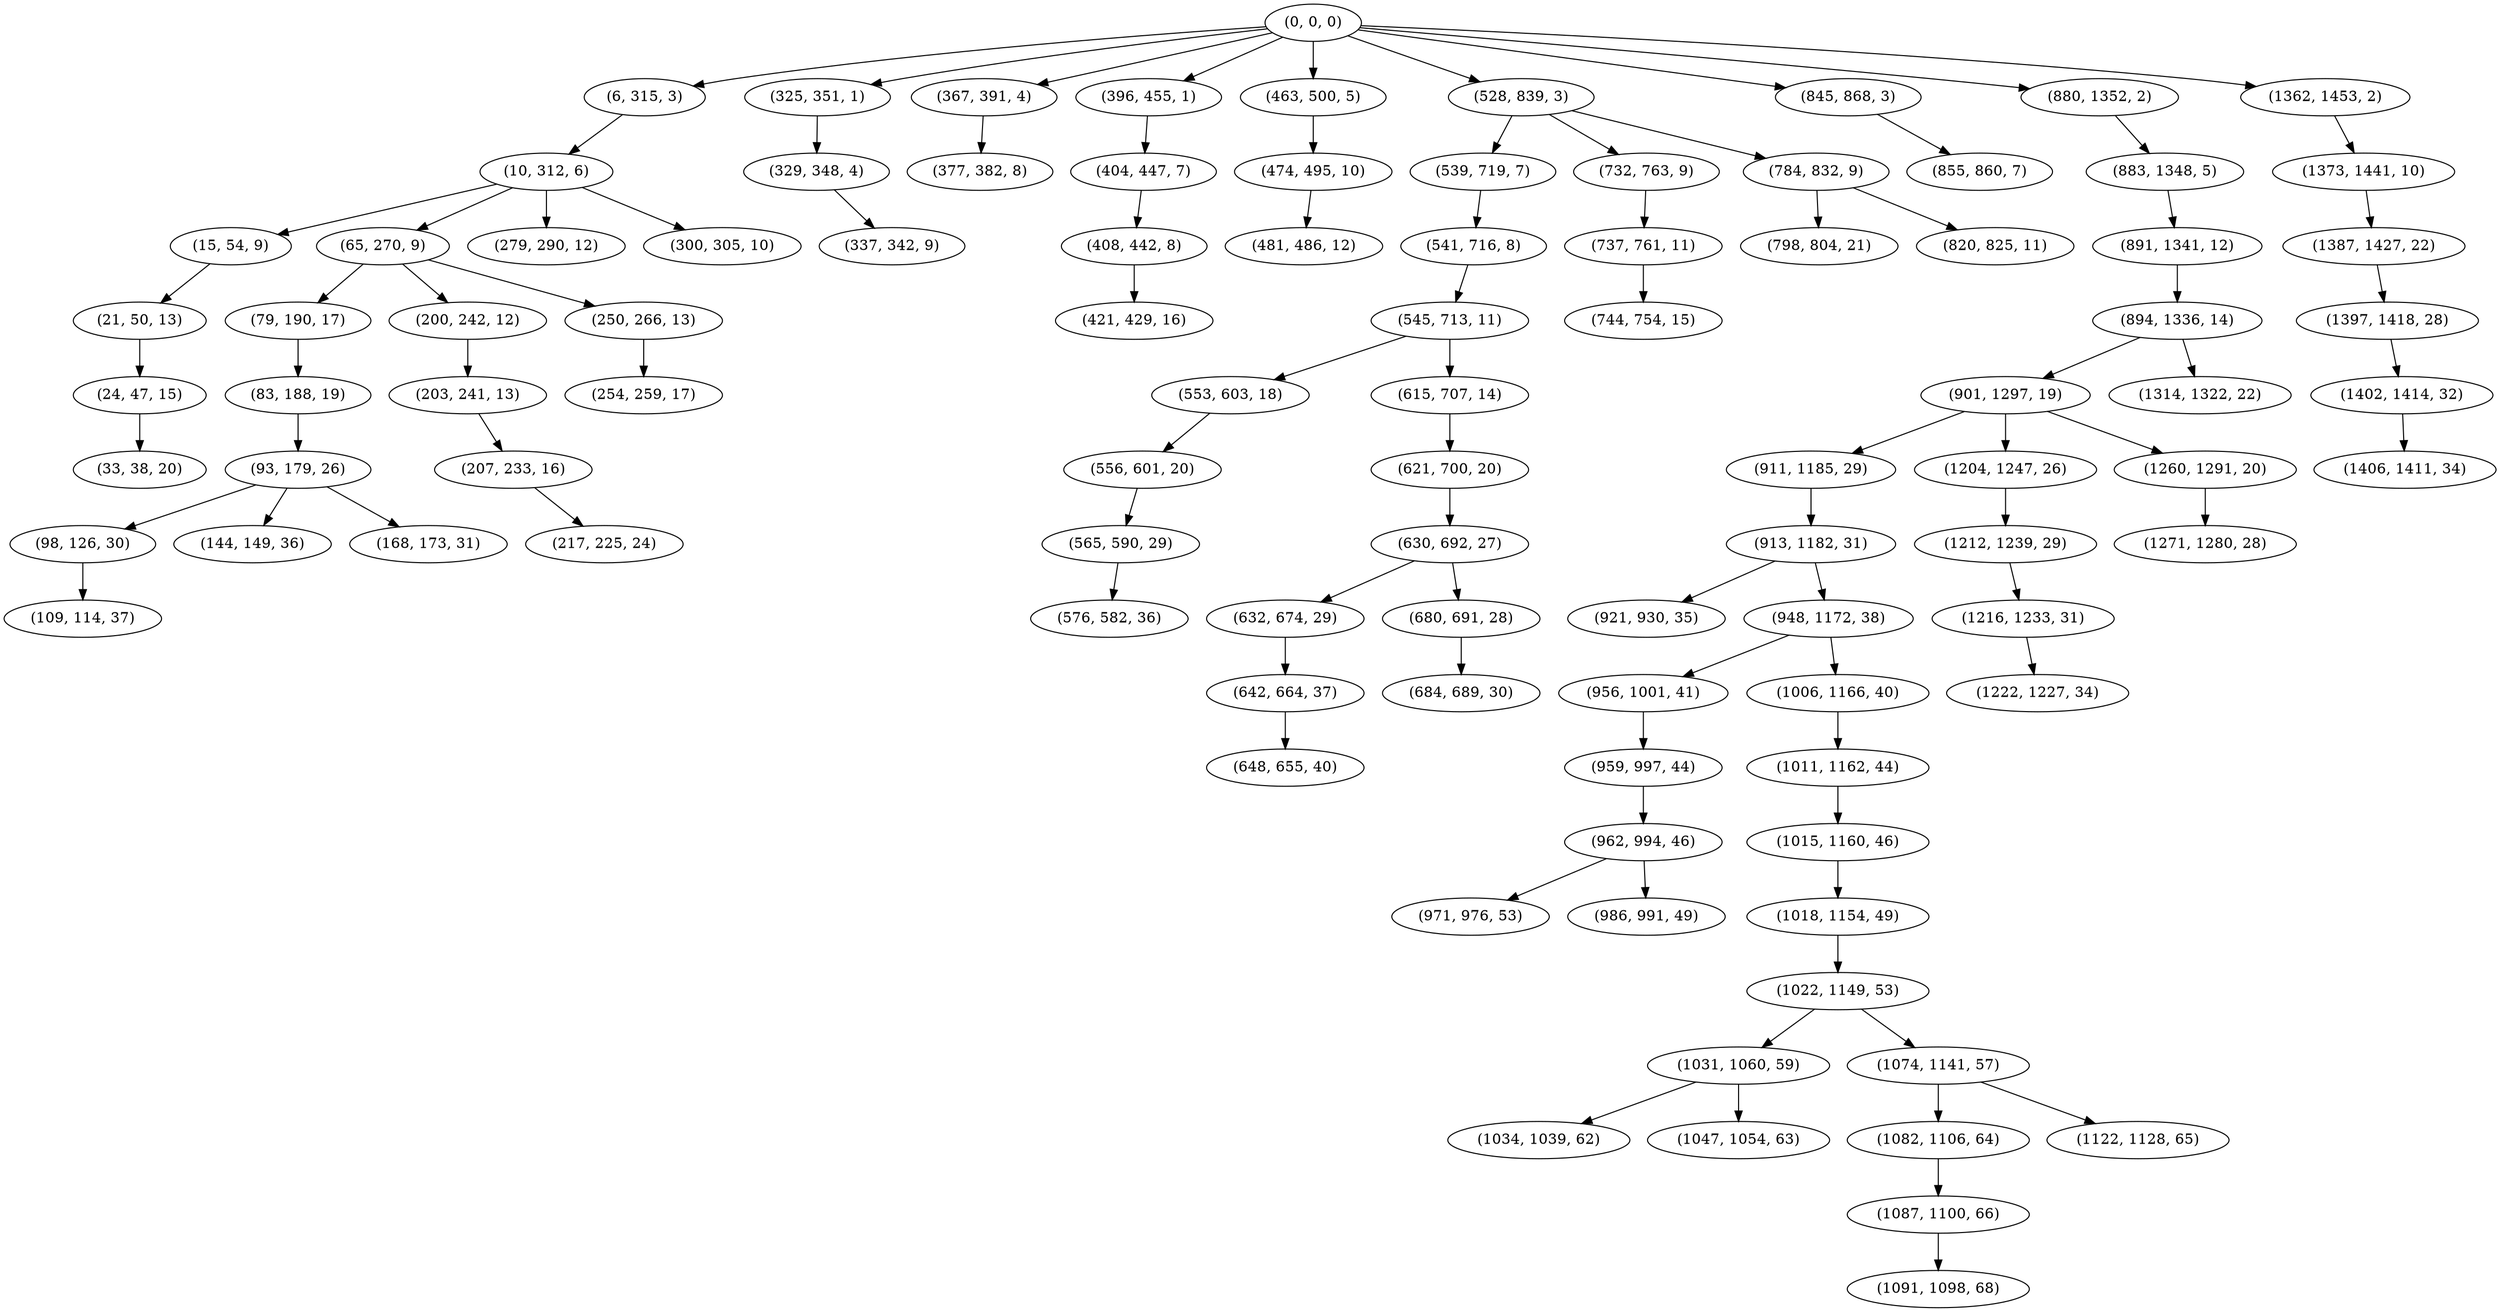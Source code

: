 digraph tree {
    "(0, 0, 0)";
    "(6, 315, 3)";
    "(10, 312, 6)";
    "(15, 54, 9)";
    "(21, 50, 13)";
    "(24, 47, 15)";
    "(33, 38, 20)";
    "(65, 270, 9)";
    "(79, 190, 17)";
    "(83, 188, 19)";
    "(93, 179, 26)";
    "(98, 126, 30)";
    "(109, 114, 37)";
    "(144, 149, 36)";
    "(168, 173, 31)";
    "(200, 242, 12)";
    "(203, 241, 13)";
    "(207, 233, 16)";
    "(217, 225, 24)";
    "(250, 266, 13)";
    "(254, 259, 17)";
    "(279, 290, 12)";
    "(300, 305, 10)";
    "(325, 351, 1)";
    "(329, 348, 4)";
    "(337, 342, 9)";
    "(367, 391, 4)";
    "(377, 382, 8)";
    "(396, 455, 1)";
    "(404, 447, 7)";
    "(408, 442, 8)";
    "(421, 429, 16)";
    "(463, 500, 5)";
    "(474, 495, 10)";
    "(481, 486, 12)";
    "(528, 839, 3)";
    "(539, 719, 7)";
    "(541, 716, 8)";
    "(545, 713, 11)";
    "(553, 603, 18)";
    "(556, 601, 20)";
    "(565, 590, 29)";
    "(576, 582, 36)";
    "(615, 707, 14)";
    "(621, 700, 20)";
    "(630, 692, 27)";
    "(632, 674, 29)";
    "(642, 664, 37)";
    "(648, 655, 40)";
    "(680, 691, 28)";
    "(684, 689, 30)";
    "(732, 763, 9)";
    "(737, 761, 11)";
    "(744, 754, 15)";
    "(784, 832, 9)";
    "(798, 804, 21)";
    "(820, 825, 11)";
    "(845, 868, 3)";
    "(855, 860, 7)";
    "(880, 1352, 2)";
    "(883, 1348, 5)";
    "(891, 1341, 12)";
    "(894, 1336, 14)";
    "(901, 1297, 19)";
    "(911, 1185, 29)";
    "(913, 1182, 31)";
    "(921, 930, 35)";
    "(948, 1172, 38)";
    "(956, 1001, 41)";
    "(959, 997, 44)";
    "(962, 994, 46)";
    "(971, 976, 53)";
    "(986, 991, 49)";
    "(1006, 1166, 40)";
    "(1011, 1162, 44)";
    "(1015, 1160, 46)";
    "(1018, 1154, 49)";
    "(1022, 1149, 53)";
    "(1031, 1060, 59)";
    "(1034, 1039, 62)";
    "(1047, 1054, 63)";
    "(1074, 1141, 57)";
    "(1082, 1106, 64)";
    "(1087, 1100, 66)";
    "(1091, 1098, 68)";
    "(1122, 1128, 65)";
    "(1204, 1247, 26)";
    "(1212, 1239, 29)";
    "(1216, 1233, 31)";
    "(1222, 1227, 34)";
    "(1260, 1291, 20)";
    "(1271, 1280, 28)";
    "(1314, 1322, 22)";
    "(1362, 1453, 2)";
    "(1373, 1441, 10)";
    "(1387, 1427, 22)";
    "(1397, 1418, 28)";
    "(1402, 1414, 32)";
    "(1406, 1411, 34)";
    "(0, 0, 0)" -> "(6, 315, 3)";
    "(0, 0, 0)" -> "(325, 351, 1)";
    "(0, 0, 0)" -> "(367, 391, 4)";
    "(0, 0, 0)" -> "(396, 455, 1)";
    "(0, 0, 0)" -> "(463, 500, 5)";
    "(0, 0, 0)" -> "(528, 839, 3)";
    "(0, 0, 0)" -> "(845, 868, 3)";
    "(0, 0, 0)" -> "(880, 1352, 2)";
    "(0, 0, 0)" -> "(1362, 1453, 2)";
    "(6, 315, 3)" -> "(10, 312, 6)";
    "(10, 312, 6)" -> "(15, 54, 9)";
    "(10, 312, 6)" -> "(65, 270, 9)";
    "(10, 312, 6)" -> "(279, 290, 12)";
    "(10, 312, 6)" -> "(300, 305, 10)";
    "(15, 54, 9)" -> "(21, 50, 13)";
    "(21, 50, 13)" -> "(24, 47, 15)";
    "(24, 47, 15)" -> "(33, 38, 20)";
    "(65, 270, 9)" -> "(79, 190, 17)";
    "(65, 270, 9)" -> "(200, 242, 12)";
    "(65, 270, 9)" -> "(250, 266, 13)";
    "(79, 190, 17)" -> "(83, 188, 19)";
    "(83, 188, 19)" -> "(93, 179, 26)";
    "(93, 179, 26)" -> "(98, 126, 30)";
    "(93, 179, 26)" -> "(144, 149, 36)";
    "(93, 179, 26)" -> "(168, 173, 31)";
    "(98, 126, 30)" -> "(109, 114, 37)";
    "(200, 242, 12)" -> "(203, 241, 13)";
    "(203, 241, 13)" -> "(207, 233, 16)";
    "(207, 233, 16)" -> "(217, 225, 24)";
    "(250, 266, 13)" -> "(254, 259, 17)";
    "(325, 351, 1)" -> "(329, 348, 4)";
    "(329, 348, 4)" -> "(337, 342, 9)";
    "(367, 391, 4)" -> "(377, 382, 8)";
    "(396, 455, 1)" -> "(404, 447, 7)";
    "(404, 447, 7)" -> "(408, 442, 8)";
    "(408, 442, 8)" -> "(421, 429, 16)";
    "(463, 500, 5)" -> "(474, 495, 10)";
    "(474, 495, 10)" -> "(481, 486, 12)";
    "(528, 839, 3)" -> "(539, 719, 7)";
    "(528, 839, 3)" -> "(732, 763, 9)";
    "(528, 839, 3)" -> "(784, 832, 9)";
    "(539, 719, 7)" -> "(541, 716, 8)";
    "(541, 716, 8)" -> "(545, 713, 11)";
    "(545, 713, 11)" -> "(553, 603, 18)";
    "(545, 713, 11)" -> "(615, 707, 14)";
    "(553, 603, 18)" -> "(556, 601, 20)";
    "(556, 601, 20)" -> "(565, 590, 29)";
    "(565, 590, 29)" -> "(576, 582, 36)";
    "(615, 707, 14)" -> "(621, 700, 20)";
    "(621, 700, 20)" -> "(630, 692, 27)";
    "(630, 692, 27)" -> "(632, 674, 29)";
    "(630, 692, 27)" -> "(680, 691, 28)";
    "(632, 674, 29)" -> "(642, 664, 37)";
    "(642, 664, 37)" -> "(648, 655, 40)";
    "(680, 691, 28)" -> "(684, 689, 30)";
    "(732, 763, 9)" -> "(737, 761, 11)";
    "(737, 761, 11)" -> "(744, 754, 15)";
    "(784, 832, 9)" -> "(798, 804, 21)";
    "(784, 832, 9)" -> "(820, 825, 11)";
    "(845, 868, 3)" -> "(855, 860, 7)";
    "(880, 1352, 2)" -> "(883, 1348, 5)";
    "(883, 1348, 5)" -> "(891, 1341, 12)";
    "(891, 1341, 12)" -> "(894, 1336, 14)";
    "(894, 1336, 14)" -> "(901, 1297, 19)";
    "(894, 1336, 14)" -> "(1314, 1322, 22)";
    "(901, 1297, 19)" -> "(911, 1185, 29)";
    "(901, 1297, 19)" -> "(1204, 1247, 26)";
    "(901, 1297, 19)" -> "(1260, 1291, 20)";
    "(911, 1185, 29)" -> "(913, 1182, 31)";
    "(913, 1182, 31)" -> "(921, 930, 35)";
    "(913, 1182, 31)" -> "(948, 1172, 38)";
    "(948, 1172, 38)" -> "(956, 1001, 41)";
    "(948, 1172, 38)" -> "(1006, 1166, 40)";
    "(956, 1001, 41)" -> "(959, 997, 44)";
    "(959, 997, 44)" -> "(962, 994, 46)";
    "(962, 994, 46)" -> "(971, 976, 53)";
    "(962, 994, 46)" -> "(986, 991, 49)";
    "(1006, 1166, 40)" -> "(1011, 1162, 44)";
    "(1011, 1162, 44)" -> "(1015, 1160, 46)";
    "(1015, 1160, 46)" -> "(1018, 1154, 49)";
    "(1018, 1154, 49)" -> "(1022, 1149, 53)";
    "(1022, 1149, 53)" -> "(1031, 1060, 59)";
    "(1022, 1149, 53)" -> "(1074, 1141, 57)";
    "(1031, 1060, 59)" -> "(1034, 1039, 62)";
    "(1031, 1060, 59)" -> "(1047, 1054, 63)";
    "(1074, 1141, 57)" -> "(1082, 1106, 64)";
    "(1074, 1141, 57)" -> "(1122, 1128, 65)";
    "(1082, 1106, 64)" -> "(1087, 1100, 66)";
    "(1087, 1100, 66)" -> "(1091, 1098, 68)";
    "(1204, 1247, 26)" -> "(1212, 1239, 29)";
    "(1212, 1239, 29)" -> "(1216, 1233, 31)";
    "(1216, 1233, 31)" -> "(1222, 1227, 34)";
    "(1260, 1291, 20)" -> "(1271, 1280, 28)";
    "(1362, 1453, 2)" -> "(1373, 1441, 10)";
    "(1373, 1441, 10)" -> "(1387, 1427, 22)";
    "(1387, 1427, 22)" -> "(1397, 1418, 28)";
    "(1397, 1418, 28)" -> "(1402, 1414, 32)";
    "(1402, 1414, 32)" -> "(1406, 1411, 34)";
}
